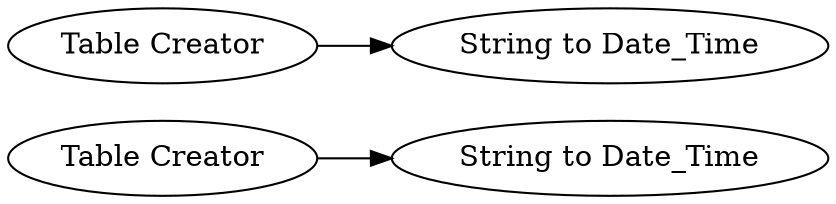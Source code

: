digraph {
	8 -> 9
	11 -> 10
	11 [label="Table Creator"]
	10 [label="String to Date_Time"]
	8 [label="Table Creator"]
	9 [label="String to Date_Time"]
	rankdir=LR
}

